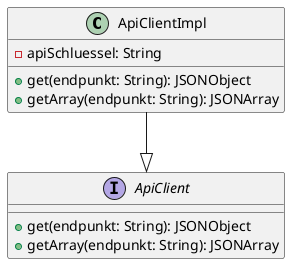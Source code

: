 @startuml Deüpendency Rule
class ApiClientImpl {
    - apiSchluessel: String

    + get(endpunkt: String): JSONObject
    + getArray(endpunkt: String): JSONArray
}

interface ApiClient {
    + get(endpunkt: String): JSONObject
    + getArray(endpunkt: String): JSONArray
}

ApiClientImpl --|> ApiClient
@enduml
